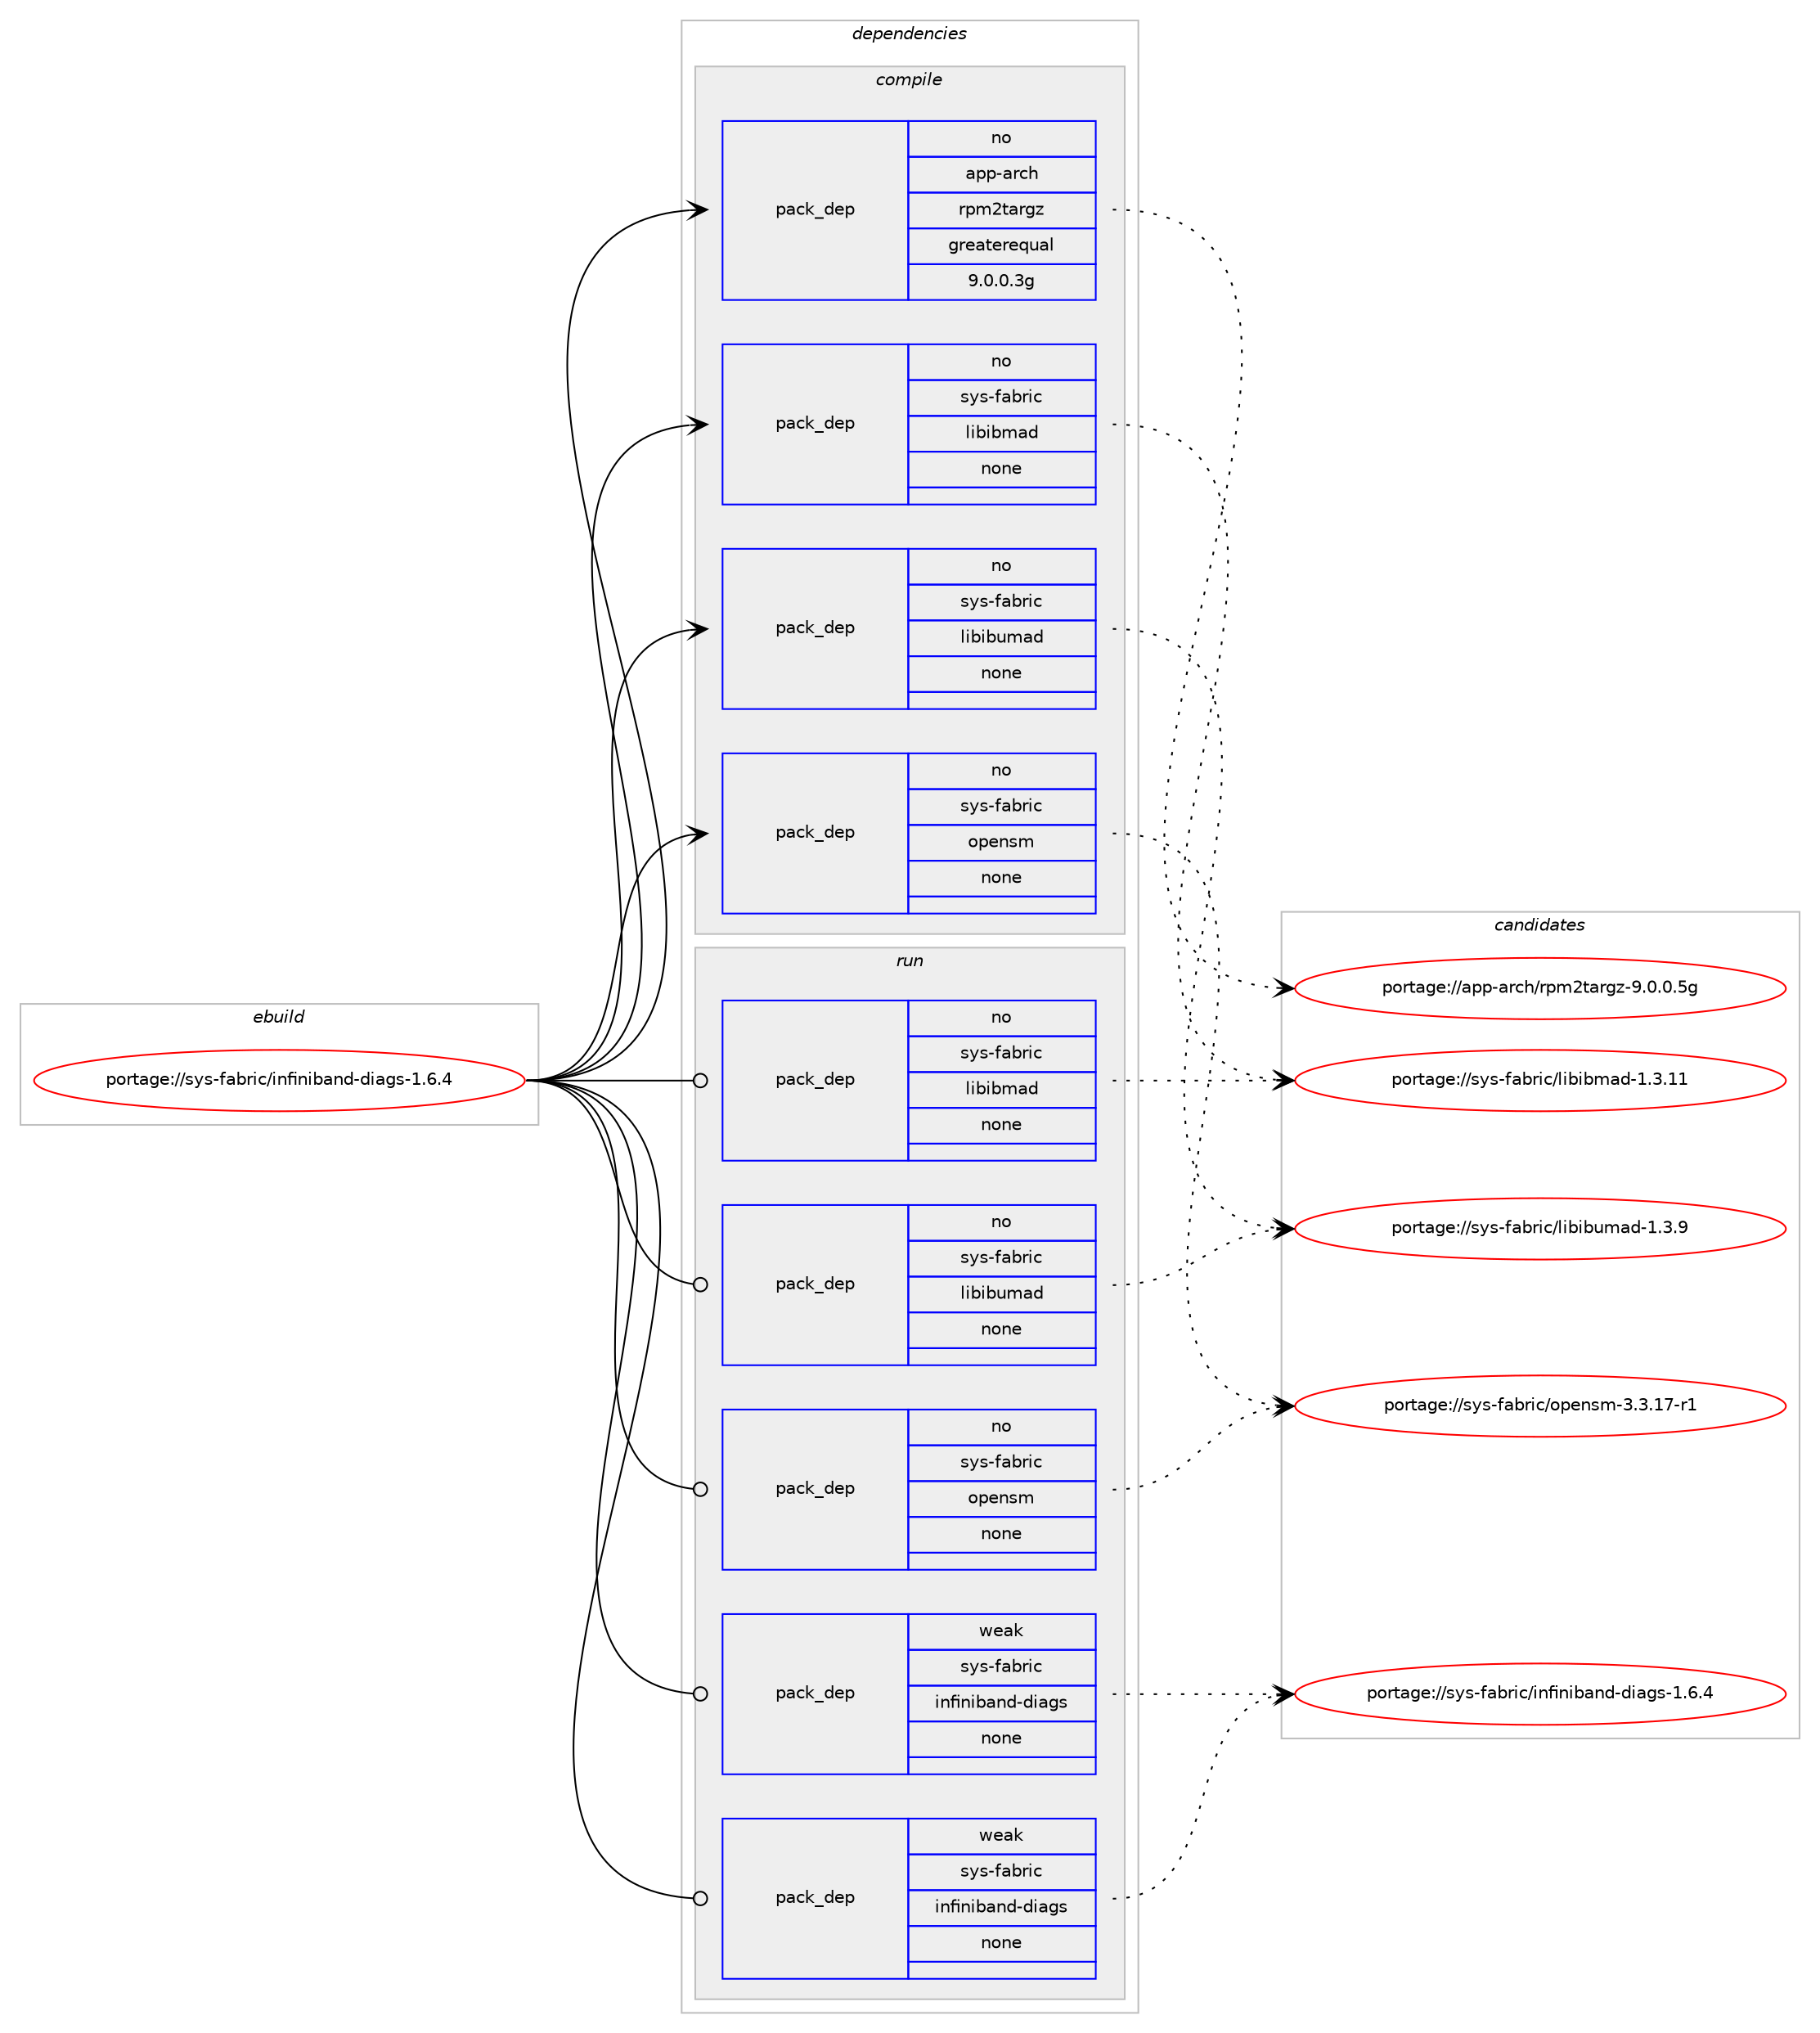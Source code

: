 digraph prolog {

# *************
# Graph options
# *************

newrank=true;
concentrate=true;
compound=true;
graph [rankdir=LR,fontname=Helvetica,fontsize=10,ranksep=1.5];#, ranksep=2.5, nodesep=0.2];
edge  [arrowhead=vee];
node  [fontname=Helvetica,fontsize=10];

# **********
# The ebuild
# **********

subgraph cluster_leftcol {
color=gray;
rank=same;
label=<<i>ebuild</i>>;
id [label="portage://sys-fabric/infiniband-diags-1.6.4", color=red, width=4, href="../sys-fabric/infiniband-diags-1.6.4.svg"];
}

# ****************
# The dependencies
# ****************

subgraph cluster_midcol {
color=gray;
label=<<i>dependencies</i>>;
subgraph cluster_compile {
fillcolor="#eeeeee";
style=filled;
label=<<i>compile</i>>;
subgraph pack26596 {
dependency33973 [label=<<TABLE BORDER="0" CELLBORDER="1" CELLSPACING="0" CELLPADDING="4" WIDTH="220"><TR><TD ROWSPAN="6" CELLPADDING="30">pack_dep</TD></TR><TR><TD WIDTH="110">no</TD></TR><TR><TD>app-arch</TD></TR><TR><TD>rpm2targz</TD></TR><TR><TD>greaterequal</TD></TR><TR><TD>9.0.0.3g</TD></TR></TABLE>>, shape=none, color=blue];
}
id:e -> dependency33973:w [weight=20,style="solid",arrowhead="vee"];
subgraph pack26597 {
dependency33974 [label=<<TABLE BORDER="0" CELLBORDER="1" CELLSPACING="0" CELLPADDING="4" WIDTH="220"><TR><TD ROWSPAN="6" CELLPADDING="30">pack_dep</TD></TR><TR><TD WIDTH="110">no</TD></TR><TR><TD>sys-fabric</TD></TR><TR><TD>libibmad</TD></TR><TR><TD>none</TD></TR><TR><TD></TD></TR></TABLE>>, shape=none, color=blue];
}
id:e -> dependency33974:w [weight=20,style="solid",arrowhead="vee"];
subgraph pack26598 {
dependency33975 [label=<<TABLE BORDER="0" CELLBORDER="1" CELLSPACING="0" CELLPADDING="4" WIDTH="220"><TR><TD ROWSPAN="6" CELLPADDING="30">pack_dep</TD></TR><TR><TD WIDTH="110">no</TD></TR><TR><TD>sys-fabric</TD></TR><TR><TD>libibumad</TD></TR><TR><TD>none</TD></TR><TR><TD></TD></TR></TABLE>>, shape=none, color=blue];
}
id:e -> dependency33975:w [weight=20,style="solid",arrowhead="vee"];
subgraph pack26599 {
dependency33976 [label=<<TABLE BORDER="0" CELLBORDER="1" CELLSPACING="0" CELLPADDING="4" WIDTH="220"><TR><TD ROWSPAN="6" CELLPADDING="30">pack_dep</TD></TR><TR><TD WIDTH="110">no</TD></TR><TR><TD>sys-fabric</TD></TR><TR><TD>opensm</TD></TR><TR><TD>none</TD></TR><TR><TD></TD></TR></TABLE>>, shape=none, color=blue];
}
id:e -> dependency33976:w [weight=20,style="solid",arrowhead="vee"];
}
subgraph cluster_compileandrun {
fillcolor="#eeeeee";
style=filled;
label=<<i>compile and run</i>>;
}
subgraph cluster_run {
fillcolor="#eeeeee";
style=filled;
label=<<i>run</i>>;
subgraph pack26600 {
dependency33977 [label=<<TABLE BORDER="0" CELLBORDER="1" CELLSPACING="0" CELLPADDING="4" WIDTH="220"><TR><TD ROWSPAN="6" CELLPADDING="30">pack_dep</TD></TR><TR><TD WIDTH="110">no</TD></TR><TR><TD>sys-fabric</TD></TR><TR><TD>libibmad</TD></TR><TR><TD>none</TD></TR><TR><TD></TD></TR></TABLE>>, shape=none, color=blue];
}
id:e -> dependency33977:w [weight=20,style="solid",arrowhead="odot"];
subgraph pack26601 {
dependency33978 [label=<<TABLE BORDER="0" CELLBORDER="1" CELLSPACING="0" CELLPADDING="4" WIDTH="220"><TR><TD ROWSPAN="6" CELLPADDING="30">pack_dep</TD></TR><TR><TD WIDTH="110">no</TD></TR><TR><TD>sys-fabric</TD></TR><TR><TD>libibumad</TD></TR><TR><TD>none</TD></TR><TR><TD></TD></TR></TABLE>>, shape=none, color=blue];
}
id:e -> dependency33978:w [weight=20,style="solid",arrowhead="odot"];
subgraph pack26602 {
dependency33979 [label=<<TABLE BORDER="0" CELLBORDER="1" CELLSPACING="0" CELLPADDING="4" WIDTH="220"><TR><TD ROWSPAN="6" CELLPADDING="30">pack_dep</TD></TR><TR><TD WIDTH="110">no</TD></TR><TR><TD>sys-fabric</TD></TR><TR><TD>opensm</TD></TR><TR><TD>none</TD></TR><TR><TD></TD></TR></TABLE>>, shape=none, color=blue];
}
id:e -> dependency33979:w [weight=20,style="solid",arrowhead="odot"];
subgraph pack26603 {
dependency33980 [label=<<TABLE BORDER="0" CELLBORDER="1" CELLSPACING="0" CELLPADDING="4" WIDTH="220"><TR><TD ROWSPAN="6" CELLPADDING="30">pack_dep</TD></TR><TR><TD WIDTH="110">weak</TD></TR><TR><TD>sys-fabric</TD></TR><TR><TD>infiniband-diags</TD></TR><TR><TD>none</TD></TR><TR><TD></TD></TR></TABLE>>, shape=none, color=blue];
}
id:e -> dependency33980:w [weight=20,style="solid",arrowhead="odot"];
subgraph pack26604 {
dependency33981 [label=<<TABLE BORDER="0" CELLBORDER="1" CELLSPACING="0" CELLPADDING="4" WIDTH="220"><TR><TD ROWSPAN="6" CELLPADDING="30">pack_dep</TD></TR><TR><TD WIDTH="110">weak</TD></TR><TR><TD>sys-fabric</TD></TR><TR><TD>infiniband-diags</TD></TR><TR><TD>none</TD></TR><TR><TD></TD></TR></TABLE>>, shape=none, color=blue];
}
id:e -> dependency33981:w [weight=20,style="solid",arrowhead="odot"];
}
}

# **************
# The candidates
# **************

subgraph cluster_choices {
rank=same;
color=gray;
label=<<i>candidates</i>>;

subgraph choice26596 {
color=black;
nodesep=1;
choice971121124597114991044711411210950116971141031224557464846484653103 [label="portage://app-arch/rpm2targz-9.0.0.5g", color=red, width=4,href="../app-arch/rpm2targz-9.0.0.5g.svg"];
dependency33973:e -> choice971121124597114991044711411210950116971141031224557464846484653103:w [style=dotted,weight="100"];
}
subgraph choice26597 {
color=black;
nodesep=1;
choice115121115451029798114105994710810598105981099710045494651464949 [label="portage://sys-fabric/libibmad-1.3.11", color=red, width=4,href="../sys-fabric/libibmad-1.3.11.svg"];
dependency33974:e -> choice115121115451029798114105994710810598105981099710045494651464949:w [style=dotted,weight="100"];
}
subgraph choice26598 {
color=black;
nodesep=1;
choice1151211154510297981141059947108105981059811710997100454946514657 [label="portage://sys-fabric/libibumad-1.3.9", color=red, width=4,href="../sys-fabric/libibumad-1.3.9.svg"];
dependency33975:e -> choice1151211154510297981141059947108105981059811710997100454946514657:w [style=dotted,weight="100"];
}
subgraph choice26599 {
color=black;
nodesep=1;
choice1151211154510297981141059947111112101110115109455146514649554511449 [label="portage://sys-fabric/opensm-3.3.17-r1", color=red, width=4,href="../sys-fabric/opensm-3.3.17-r1.svg"];
dependency33976:e -> choice1151211154510297981141059947111112101110115109455146514649554511449:w [style=dotted,weight="100"];
}
subgraph choice26600 {
color=black;
nodesep=1;
choice115121115451029798114105994710810598105981099710045494651464949 [label="portage://sys-fabric/libibmad-1.3.11", color=red, width=4,href="../sys-fabric/libibmad-1.3.11.svg"];
dependency33977:e -> choice115121115451029798114105994710810598105981099710045494651464949:w [style=dotted,weight="100"];
}
subgraph choice26601 {
color=black;
nodesep=1;
choice1151211154510297981141059947108105981059811710997100454946514657 [label="portage://sys-fabric/libibumad-1.3.9", color=red, width=4,href="../sys-fabric/libibumad-1.3.9.svg"];
dependency33978:e -> choice1151211154510297981141059947108105981059811710997100454946514657:w [style=dotted,weight="100"];
}
subgraph choice26602 {
color=black;
nodesep=1;
choice1151211154510297981141059947111112101110115109455146514649554511449 [label="portage://sys-fabric/opensm-3.3.17-r1", color=red, width=4,href="../sys-fabric/opensm-3.3.17-r1.svg"];
dependency33979:e -> choice1151211154510297981141059947111112101110115109455146514649554511449:w [style=dotted,weight="100"];
}
subgraph choice26603 {
color=black;
nodesep=1;
choice115121115451029798114105994710511010210511010598971101004510010597103115454946544652 [label="portage://sys-fabric/infiniband-diags-1.6.4", color=red, width=4,href="../sys-fabric/infiniband-diags-1.6.4.svg"];
dependency33980:e -> choice115121115451029798114105994710511010210511010598971101004510010597103115454946544652:w [style=dotted,weight="100"];
}
subgraph choice26604 {
color=black;
nodesep=1;
choice115121115451029798114105994710511010210511010598971101004510010597103115454946544652 [label="portage://sys-fabric/infiniband-diags-1.6.4", color=red, width=4,href="../sys-fabric/infiniband-diags-1.6.4.svg"];
dependency33981:e -> choice115121115451029798114105994710511010210511010598971101004510010597103115454946544652:w [style=dotted,weight="100"];
}
}

}
